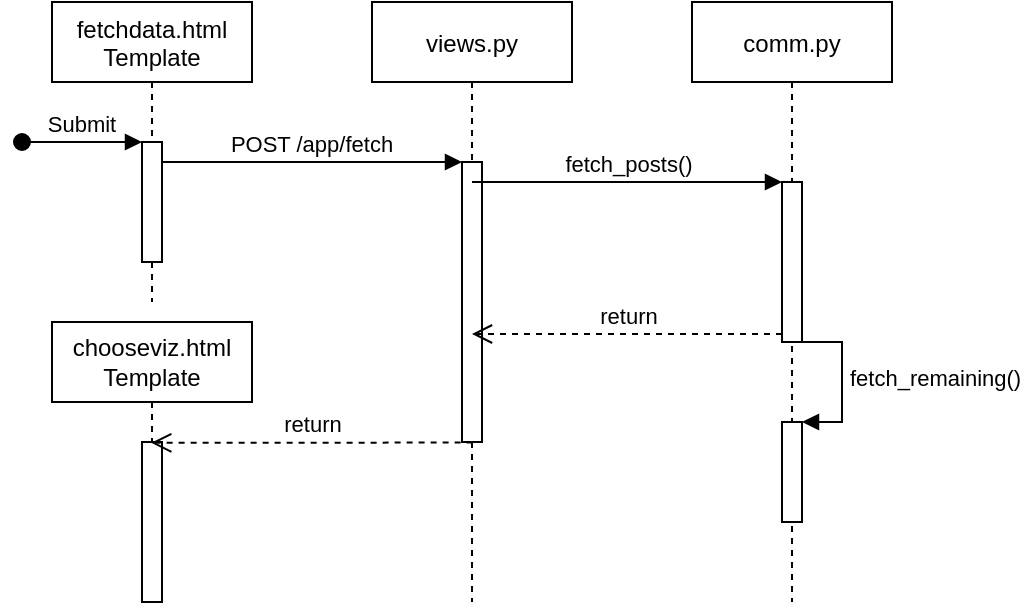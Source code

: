 <mxfile version="13.9.9" type="device"><diagram id="kgpKYQtTHZ0yAKxKKP6v" name="Page-1"><mxGraphModel dx="749" dy="508" grid="1" gridSize="10" guides="1" tooltips="1" connect="1" arrows="1" fold="1" page="1" pageScale="1" pageWidth="850" pageHeight="1100" math="0" shadow="0"><root><mxCell id="0"/><mxCell id="1" parent="0"/><mxCell id="3nuBFxr9cyL0pnOWT2aG-1" value="fetchdata.html&#10;Template" style="shape=umlLifeline;perimeter=lifelinePerimeter;container=1;collapsible=0;recursiveResize=0;rounded=0;shadow=0;strokeWidth=1;" parent="1" vertex="1"><mxGeometry x="120" y="80" width="100" height="150" as="geometry"/></mxCell><mxCell id="3nuBFxr9cyL0pnOWT2aG-2" value="" style="points=[];perimeter=orthogonalPerimeter;rounded=0;shadow=0;strokeWidth=1;" parent="3nuBFxr9cyL0pnOWT2aG-1" vertex="1"><mxGeometry x="45" y="70" width="10" height="60" as="geometry"/></mxCell><mxCell id="3nuBFxr9cyL0pnOWT2aG-3" value="Submit" style="verticalAlign=bottom;startArrow=oval;endArrow=block;startSize=8;shadow=0;strokeWidth=1;" parent="3nuBFxr9cyL0pnOWT2aG-1" target="3nuBFxr9cyL0pnOWT2aG-2" edge="1"><mxGeometry relative="1" as="geometry"><mxPoint x="-15" y="70" as="sourcePoint"/></mxGeometry></mxCell><mxCell id="3nuBFxr9cyL0pnOWT2aG-5" value="views.py" style="shape=umlLifeline;perimeter=lifelinePerimeter;container=1;collapsible=0;recursiveResize=0;rounded=0;shadow=0;strokeWidth=1;" parent="1" vertex="1"><mxGeometry x="280" y="80" width="100" height="300" as="geometry"/></mxCell><mxCell id="3nuBFxr9cyL0pnOWT2aG-6" value="" style="points=[];perimeter=orthogonalPerimeter;rounded=0;shadow=0;strokeWidth=1;" parent="3nuBFxr9cyL0pnOWT2aG-5" vertex="1"><mxGeometry x="45" y="80" width="10" height="140" as="geometry"/></mxCell><mxCell id="3nuBFxr9cyL0pnOWT2aG-8" value="POST /app/fetch" style="verticalAlign=bottom;endArrow=block;entryX=0;entryY=0;shadow=0;strokeWidth=1;" parent="1" source="3nuBFxr9cyL0pnOWT2aG-2" target="3nuBFxr9cyL0pnOWT2aG-6" edge="1"><mxGeometry relative="1" as="geometry"><mxPoint x="275" y="160" as="sourcePoint"/></mxGeometry></mxCell><mxCell id="Mm59GWNbK_0lwFaK9baP-1" value="comm.py" style="shape=umlLifeline;perimeter=lifelinePerimeter;container=1;collapsible=0;recursiveResize=0;rounded=0;shadow=0;strokeWidth=1;" vertex="1" parent="1"><mxGeometry x="440" y="80" width="100" height="300" as="geometry"/></mxCell><mxCell id="Mm59GWNbK_0lwFaK9baP-3" value="" style="html=1;points=[];perimeter=orthogonalPerimeter;" vertex="1" parent="Mm59GWNbK_0lwFaK9baP-1"><mxGeometry x="45" y="90" width="10" height="80" as="geometry"/></mxCell><mxCell id="Mm59GWNbK_0lwFaK9baP-6" value="" style="html=1;points=[];perimeter=orthogonalPerimeter;" vertex="1" parent="Mm59GWNbK_0lwFaK9baP-1"><mxGeometry x="45" y="210" width="10" height="50" as="geometry"/></mxCell><mxCell id="Mm59GWNbK_0lwFaK9baP-7" value="fetch_remaining()" style="edgeStyle=orthogonalEdgeStyle;html=1;align=left;spacingLeft=2;endArrow=block;rounded=0;entryX=1;entryY=0;" edge="1" target="Mm59GWNbK_0lwFaK9baP-6" parent="Mm59GWNbK_0lwFaK9baP-1"><mxGeometry relative="1" as="geometry"><mxPoint x="50" y="170" as="sourcePoint"/><Array as="points"><mxPoint x="50" y="170"/><mxPoint x="75" y="170"/><mxPoint x="75" y="210"/></Array></mxGeometry></mxCell><mxCell id="Mm59GWNbK_0lwFaK9baP-4" value="fetch_posts()" style="html=1;verticalAlign=bottom;endArrow=block;entryX=0;entryY=0;" edge="1" target="Mm59GWNbK_0lwFaK9baP-3" parent="1" source="3nuBFxr9cyL0pnOWT2aG-5"><mxGeometry relative="1" as="geometry"><mxPoint x="415" y="170" as="sourcePoint"/></mxGeometry></mxCell><mxCell id="Mm59GWNbK_0lwFaK9baP-5" value="return" style="html=1;verticalAlign=bottom;endArrow=open;dashed=1;endSize=8;exitX=0;exitY=0.95;" edge="1" source="Mm59GWNbK_0lwFaK9baP-3" parent="1" target="3nuBFxr9cyL0pnOWT2aG-5"><mxGeometry relative="1" as="geometry"><mxPoint x="415" y="246" as="targetPoint"/></mxGeometry></mxCell><mxCell id="Mm59GWNbK_0lwFaK9baP-8" value="chooseviz.html&lt;br&gt;Template" style="shape=umlLifeline;perimeter=lifelinePerimeter;whiteSpace=wrap;html=1;container=1;collapsible=0;recursiveResize=0;outlineConnect=0;" vertex="1" parent="1"><mxGeometry x="120" y="240" width="100" height="140" as="geometry"/></mxCell><mxCell id="Mm59GWNbK_0lwFaK9baP-9" value="" style="html=1;points=[];perimeter=orthogonalPerimeter;" vertex="1" parent="Mm59GWNbK_0lwFaK9baP-8"><mxGeometry x="45" y="60" width="10" height="80" as="geometry"/></mxCell><mxCell id="Mm59GWNbK_0lwFaK9baP-11" value="return" style="html=1;verticalAlign=bottom;endArrow=open;dashed=1;endSize=8;exitX=0.531;exitY=1.002;exitDx=0;exitDy=0;exitPerimeter=0;entryX=0.462;entryY=0.005;entryDx=0;entryDy=0;entryPerimeter=0;" edge="1" source="3nuBFxr9cyL0pnOWT2aG-6" parent="1" target="Mm59GWNbK_0lwFaK9baP-9"><mxGeometry relative="1" as="geometry"><mxPoint x="235" y="357" as="targetPoint"/></mxGeometry></mxCell></root></mxGraphModel></diagram></mxfile>